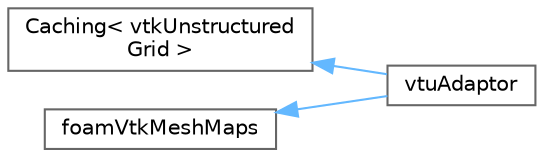 digraph "Graphical Class Hierarchy"
{
 // LATEX_PDF_SIZE
  bgcolor="transparent";
  edge [fontname=Helvetica,fontsize=10,labelfontname=Helvetica,labelfontsize=10];
  node [fontname=Helvetica,fontsize=10,shape=box,height=0.2,width=0.4];
  rankdir="LR";
  Node0 [id="Node000000",label="Caching\< vtkUnstructured\lGrid \>",height=0.2,width=0.4,color="grey40", fillcolor="white", style="filled",URL="$structFoam_1_1vtk_1_1Caching.html",tooltip=" "];
  Node0 -> Node1 [id="edge4365_Node000000_Node000001",dir="back",color="steelblue1",style="solid",tooltip=" "];
  Node1 [id="Node000001",label="vtuAdaptor",height=0.2,width=0.4,color="grey40", fillcolor="white", style="filled",URL="$classFoam_1_1vtk_1_1vtuAdaptor.html",tooltip="A low-level backend adaptor for converting OpenFOAM volume meshes/fields to VTK internal representati..."];
  Node2 [id="Node000002",label="foamVtkMeshMaps",height=0.2,width=0.4,color="grey40", fillcolor="white", style="filled",URL="$classFoam_1_1foamVtkMeshMaps.html",tooltip="Bookkeeping for mesh subsetting and/or polyhedral cell decomposition. Although the main use case is f..."];
  Node2 -> Node1 [id="edge4366_Node000002_Node000001",dir="back",color="steelblue1",style="solid",tooltip=" "];
}
